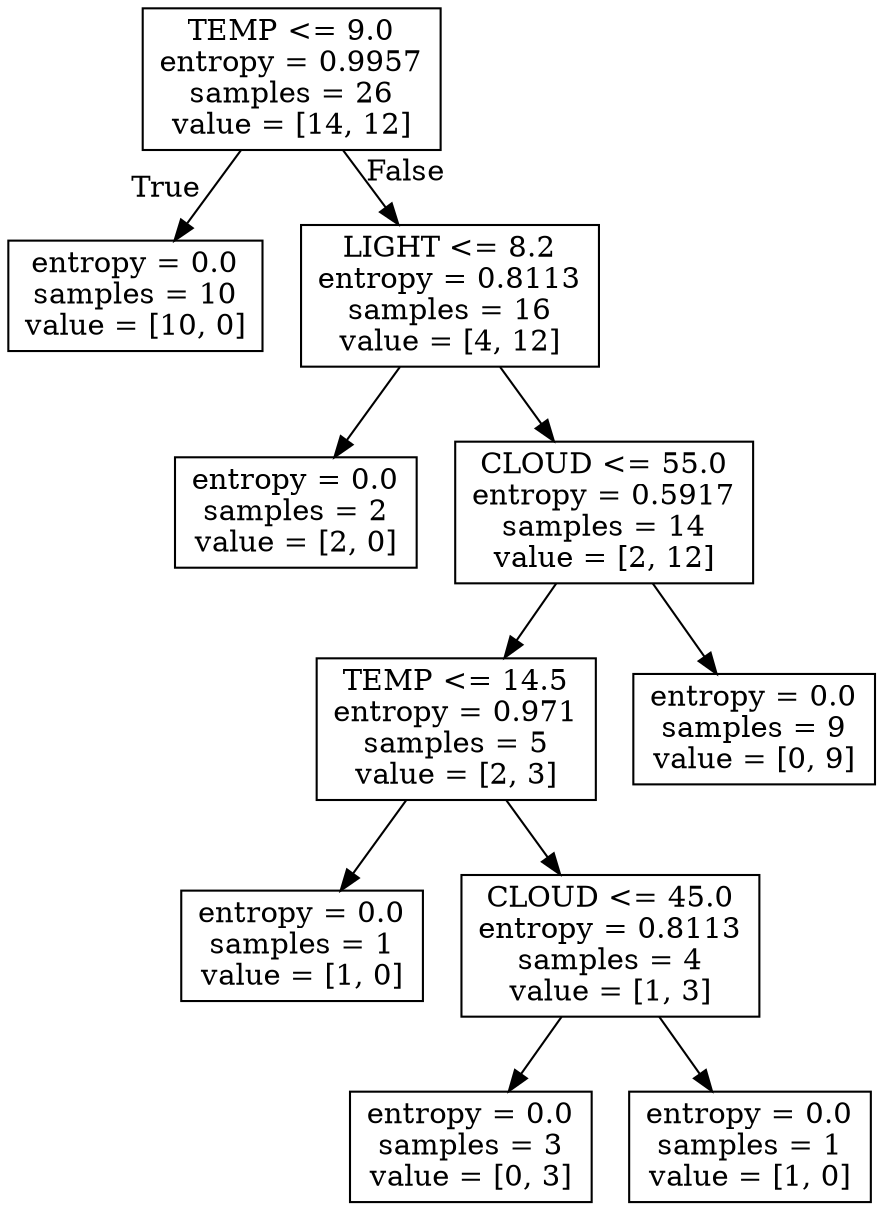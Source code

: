 digraph Tree {
node [shape=box] ;
0 [label="TEMP <= 9.0\nentropy = 0.9957\nsamples = 26\nvalue = [14, 12]"] ;
1 [label="entropy = 0.0\nsamples = 10\nvalue = [10, 0]"] ;
0 -> 1 [labeldistance=2.5, labelangle=45, headlabel="True"] ;
2 [label="LIGHT <= 8.2\nentropy = 0.8113\nsamples = 16\nvalue = [4, 12]"] ;
0 -> 2 [labeldistance=2.5, labelangle=-45, headlabel="False"] ;
3 [label="entropy = 0.0\nsamples = 2\nvalue = [2, 0]"] ;
2 -> 3 ;
4 [label="CLOUD <= 55.0\nentropy = 0.5917\nsamples = 14\nvalue = [2, 12]"] ;
2 -> 4 ;
5 [label="TEMP <= 14.5\nentropy = 0.971\nsamples = 5\nvalue = [2, 3]"] ;
4 -> 5 ;
6 [label="entropy = 0.0\nsamples = 1\nvalue = [1, 0]"] ;
5 -> 6 ;
7 [label="CLOUD <= 45.0\nentropy = 0.8113\nsamples = 4\nvalue = [1, 3]"] ;
5 -> 7 ;
8 [label="entropy = 0.0\nsamples = 3\nvalue = [0, 3]"] ;
7 -> 8 ;
9 [label="entropy = 0.0\nsamples = 1\nvalue = [1, 0]"] ;
7 -> 9 ;
10 [label="entropy = 0.0\nsamples = 9\nvalue = [0, 9]"] ;
4 -> 10 ;
}